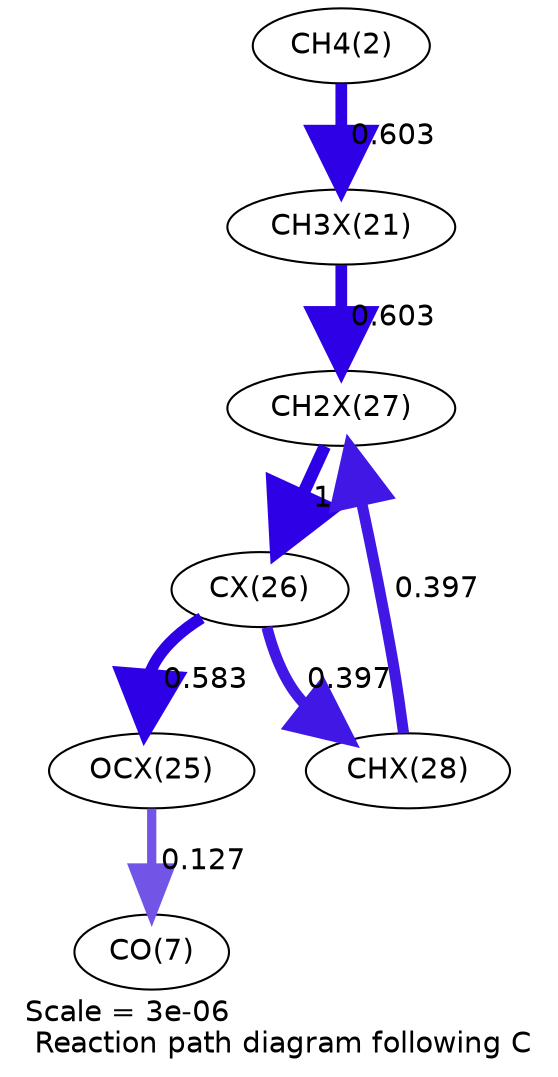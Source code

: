 digraph reaction_paths {
center=1;
s4 -> s25[fontname="Helvetica", penwidth=5.62, arrowsize=2.81, color="0.7, 1.1, 0.9"
, label=" 0.603"];
s25 -> s31[fontname="Helvetica", penwidth=5.62, arrowsize=2.81, color="0.7, 1.1, 0.9"
, label=" 0.603"];
s32 -> s31[fontname="Helvetica", penwidth=5.3, arrowsize=2.65, color="0.7, 0.897, 0.9"
, label=" 0.397"];
s31 -> s30[fontname="Helvetica", penwidth=6, arrowsize=3, color="0.7, 1.5, 0.9"
, label=" 1"];
s30 -> s32[fontname="Helvetica", penwidth=5.3, arrowsize=2.65, color="0.7, 0.897, 0.9"
, label=" 0.397"];
s30 -> s29[fontname="Helvetica", penwidth=5.59, arrowsize=2.8, color="0.7, 1.08, 0.9"
, label=" 0.583"];
s29 -> s9[fontname="Helvetica", penwidth=4.44, arrowsize=2.22, color="0.7, 0.627, 0.9"
, label=" 0.127"];
s4 [ fontname="Helvetica", label="CH4(2)"];
s9 [ fontname="Helvetica", label="CO(7)"];
s25 [ fontname="Helvetica", label="CH3X(21)"];
s29 [ fontname="Helvetica", label="OCX(25)"];
s30 [ fontname="Helvetica", label="CX(26)"];
s31 [ fontname="Helvetica", label="CH2X(27)"];
s32 [ fontname="Helvetica", label="CHX(28)"];
 label = "Scale = 3e-06\l Reaction path diagram following C";
 fontname = "Helvetica";
}
